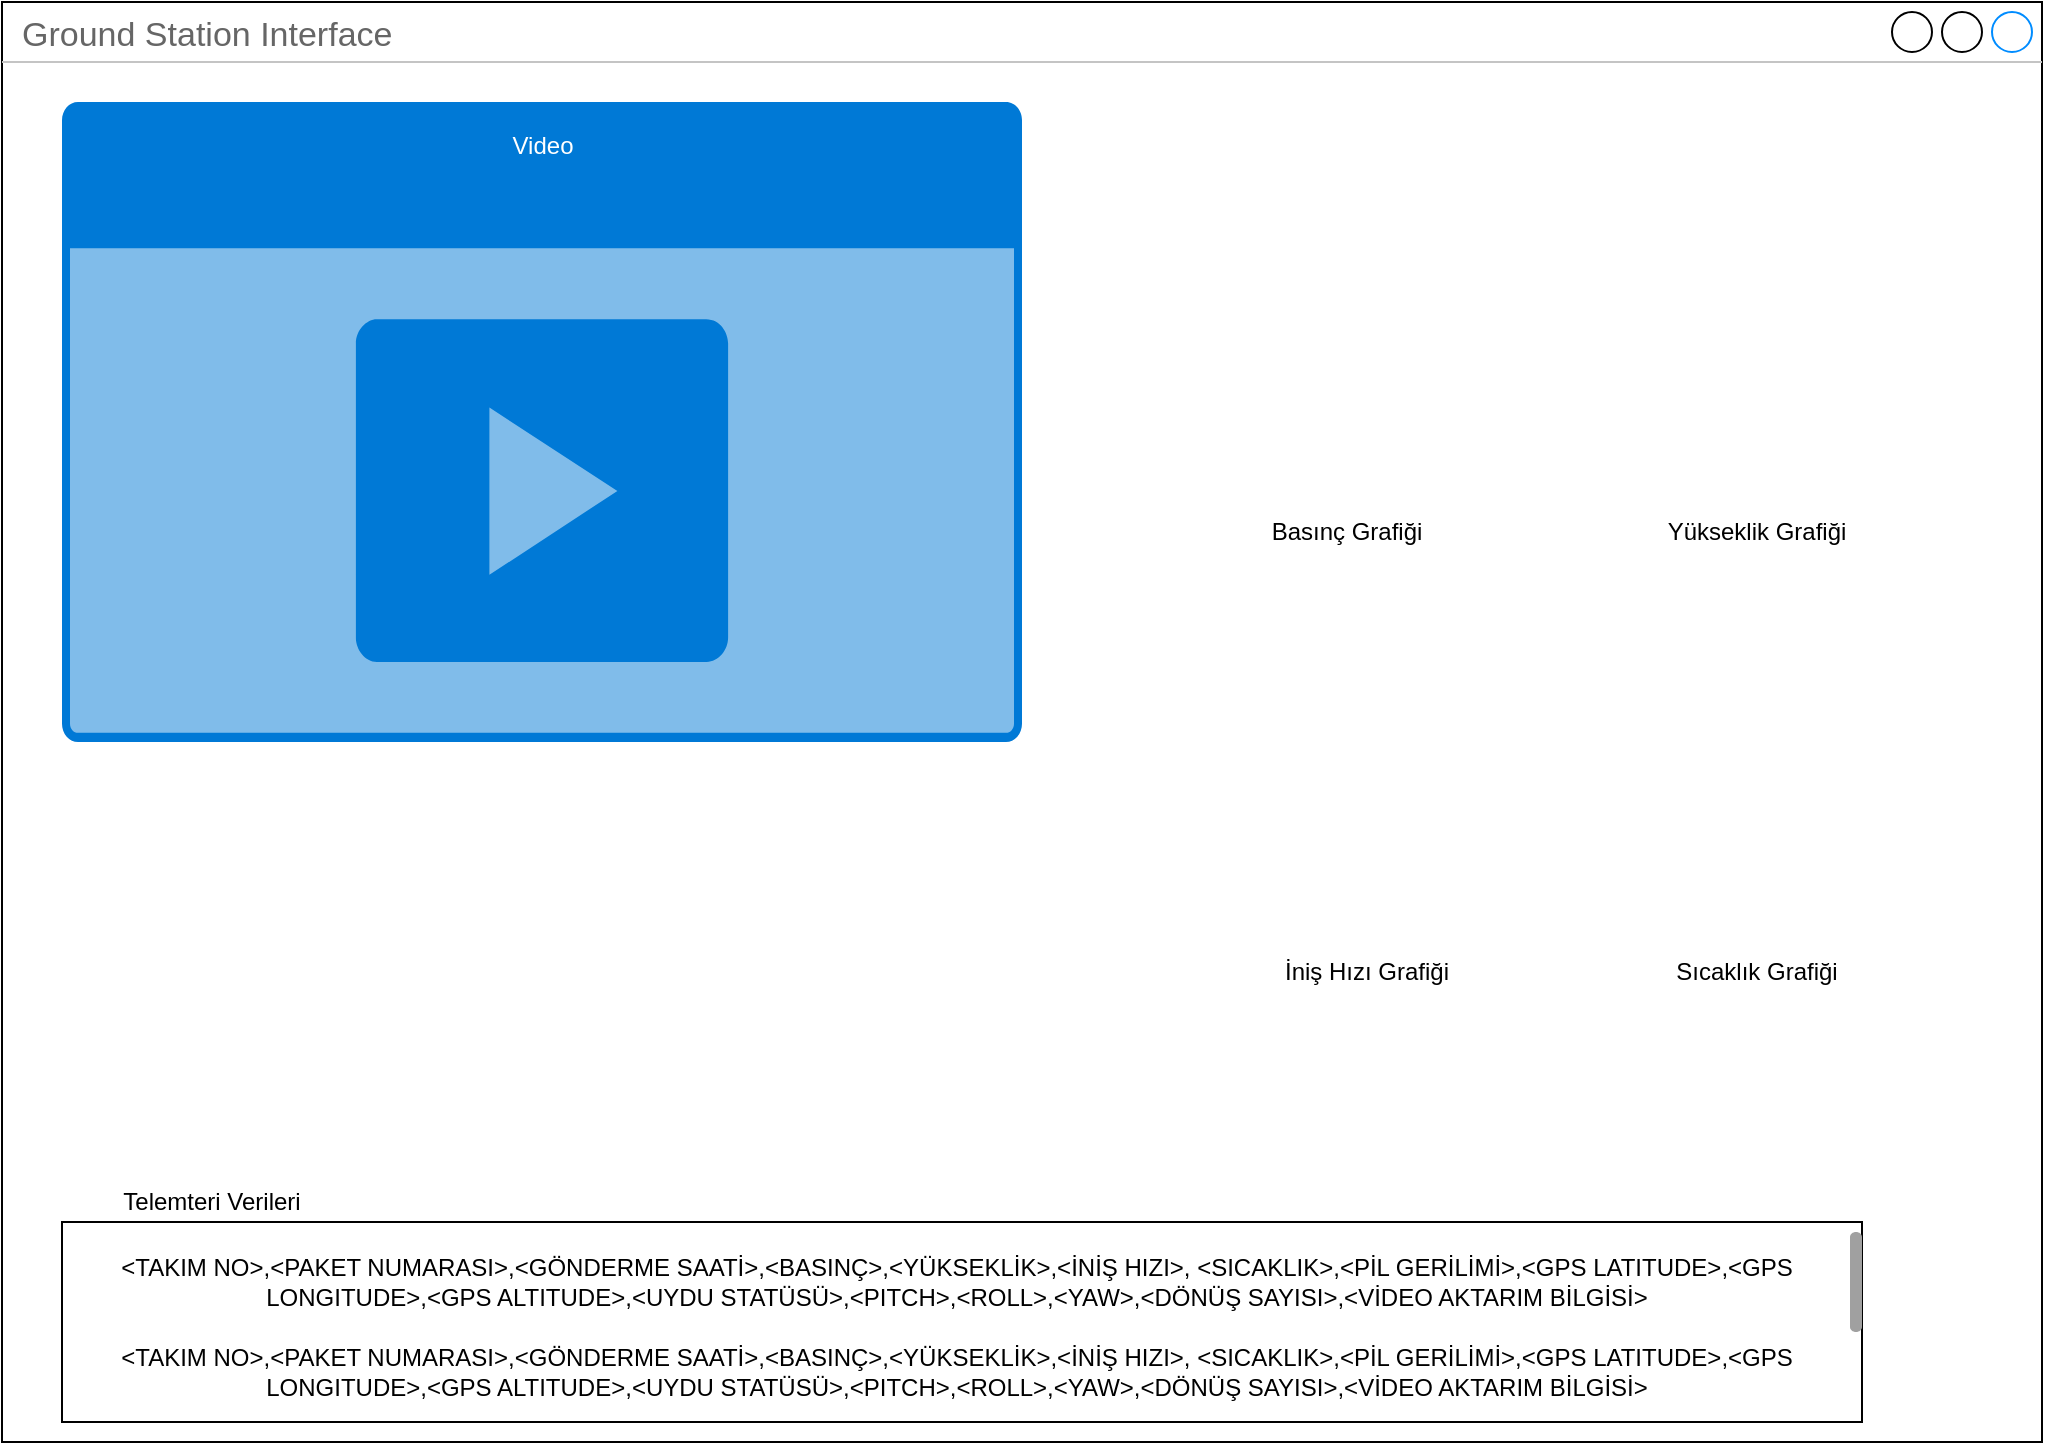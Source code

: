 <mxfile version="14.5.10" type="github">
  <diagram id="Jdpy7drhXA22xz2mAAPi" name="Page-1">
    <mxGraphModel dx="2253" dy="783" grid="1" gridSize="10" guides="1" tooltips="1" connect="1" arrows="1" fold="1" page="1" pageScale="1" pageWidth="827" pageHeight="1169" math="0" shadow="0">
      <root>
        <mxCell id="0" />
        <mxCell id="1" parent="0" />
        <mxCell id="rJ81UgAGEvQx7qFqxQZ4-26" value="Ground Station Interface" style="strokeWidth=1;shadow=0;dashed=0;align=center;html=1;shape=mxgraph.mockup.containers.window;align=left;verticalAlign=top;spacingLeft=8;strokeColor2=#008cff;strokeColor3=#c4c4c4;fontColor=#666666;mainText=;fontSize=17;labelBackgroundColor=none;fillColor=#ffffff;" vertex="1" parent="1">
          <mxGeometry x="-10" y="10" width="1020" height="720" as="geometry" />
        </mxCell>
        <mxCell id="rJ81UgAGEvQx7qFqxQZ4-41" value="" style="rounded=0;whiteSpace=wrap;html=1;fillColor=none;" vertex="1" parent="1">
          <mxGeometry x="20" y="620" width="900" height="100" as="geometry" />
        </mxCell>
        <mxCell id="rJ81UgAGEvQx7qFqxQZ4-28" value="" style="shape=image;html=1;verticalAlign=top;verticalLabelPosition=bottom;labelBackgroundColor=#ffffff;imageAspect=0;aspect=fixed;image=https://cdn0.iconfinder.com/data/icons/business-management-3-4/256/m-52-128.png;fillColor=#ffffff;" vertex="1" parent="1">
          <mxGeometry x="550" y="60" width="210" height="210" as="geometry" />
        </mxCell>
        <mxCell id="rJ81UgAGEvQx7qFqxQZ4-29" value="&lt;br&gt;Video" style="html=1;strokeColor=none;fillColor=#0079D6;labelPosition=center;verticalLabelPosition=middle;verticalAlign=top;align=center;fontSize=12;outlineConnect=0;spacingTop=-6;fontColor=#FFFFFF;shape=mxgraph.sitemap.video;" vertex="1" parent="1">
          <mxGeometry x="20" y="60" width="480" height="320" as="geometry" />
        </mxCell>
        <mxCell id="rJ81UgAGEvQx7qFqxQZ4-30" value="Basınç Grafiği" style="text;html=1;strokeColor=none;fillColor=none;align=center;verticalAlign=middle;whiteSpace=wrap;rounded=0;" vertex="1" parent="1">
          <mxGeometry x="610" y="270" width="105" height="10" as="geometry" />
        </mxCell>
        <mxCell id="rJ81UgAGEvQx7qFqxQZ4-31" value="" style="shape=image;html=1;verticalAlign=top;verticalLabelPosition=bottom;labelBackgroundColor=#ffffff;imageAspect=0;aspect=fixed;image=https://cdn0.iconfinder.com/data/icons/business-management-3-4/256/m-52-128.png;fillColor=#ffffff;" vertex="1" parent="1">
          <mxGeometry x="760" y="60" width="210" height="210" as="geometry" />
        </mxCell>
        <mxCell id="rJ81UgAGEvQx7qFqxQZ4-32" value="Yükseklik Grafiği" style="text;html=1;strokeColor=none;fillColor=none;align=center;verticalAlign=middle;whiteSpace=wrap;rounded=0;" vertex="1" parent="1">
          <mxGeometry x="815" y="270" width="105" height="10" as="geometry" />
        </mxCell>
        <mxCell id="rJ81UgAGEvQx7qFqxQZ4-33" value="" style="shape=image;html=1;verticalAlign=top;verticalLabelPosition=bottom;labelBackgroundColor=#ffffff;imageAspect=0;aspect=fixed;image=https://cdn0.iconfinder.com/data/icons/business-management-3-4/256/m-52-128.png;fillColor=#ffffff;" vertex="1" parent="1">
          <mxGeometry x="550" y="280" width="210" height="210" as="geometry" />
        </mxCell>
        <mxCell id="rJ81UgAGEvQx7qFqxQZ4-34" value="İniş Hızı Grafiği" style="text;html=1;strokeColor=none;fillColor=none;align=center;verticalAlign=middle;whiteSpace=wrap;rounded=0;" vertex="1" parent="1">
          <mxGeometry x="620" y="490" width="105" height="10" as="geometry" />
        </mxCell>
        <mxCell id="rJ81UgAGEvQx7qFqxQZ4-35" value="" style="shape=image;html=1;verticalAlign=top;verticalLabelPosition=bottom;labelBackgroundColor=#ffffff;imageAspect=0;aspect=fixed;image=https://cdn0.iconfinder.com/data/icons/business-management-3-4/256/m-52-128.png;fillColor=#ffffff;" vertex="1" parent="1">
          <mxGeometry x="765" y="285" width="205" height="205" as="geometry" />
        </mxCell>
        <mxCell id="rJ81UgAGEvQx7qFqxQZ4-36" value="Sıcaklık Grafiği" style="text;html=1;strokeColor=none;fillColor=none;align=center;verticalAlign=middle;whiteSpace=wrap;rounded=0;" vertex="1" parent="1">
          <mxGeometry x="815" y="490" width="105" height="10" as="geometry" />
        </mxCell>
        <mxCell id="rJ81UgAGEvQx7qFqxQZ4-40" value="" style="html=1;verticalLabelPosition=bottom;labelBackgroundColor=#ffffff;verticalAlign=top;shadow=0;dashed=0;strokeWidth=2;shape=mxgraph.ios7.misc.scroll_(vertical);fillColor=#a0a0a0;" vertex="1" parent="1">
          <mxGeometry x="914" y="625" width="6" height="50" as="geometry" />
        </mxCell>
        <mxCell id="rJ81UgAGEvQx7qFqxQZ4-44" value="&amp;lt;TAKIM NO&amp;gt;,&amp;lt;PAKET NUMARASI&amp;gt;,&amp;lt;GÖNDERME SAATİ&amp;gt;,&amp;lt;BASINÇ&amp;gt;,&amp;lt;YÜKSEKLİK&amp;gt;,&amp;lt;İNİŞ HIZI&amp;gt;, &amp;lt;SICAKLIK&amp;gt;,&amp;lt;PİL GERİLİMİ&amp;gt;,&amp;lt;GPS LATITUDE&amp;gt;,&amp;lt;GPS LONGITUDE&amp;gt;,&amp;lt;GPS ALTITUDE&amp;gt;,&amp;lt;UYDU STATÜSÜ&amp;gt;,&amp;lt;PITCH&amp;gt;,&amp;lt;ROLL&amp;gt;,&amp;lt;YAW&amp;gt;,&amp;lt;DÖNÜŞ SAYISI&amp;gt;,&amp;lt;VİDEO AKTARIM BİLGİSİ&amp;gt;" style="text;html=1;strokeColor=none;fillColor=none;align=center;verticalAlign=middle;whiteSpace=wrap;rounded=0;" vertex="1" parent="1">
          <mxGeometry x="30" y="630" width="875" height="40" as="geometry" />
        </mxCell>
        <mxCell id="rJ81UgAGEvQx7qFqxQZ4-45" value="&amp;lt;TAKIM NO&amp;gt;,&amp;lt;PAKET NUMARASI&amp;gt;,&amp;lt;GÖNDERME SAATİ&amp;gt;,&amp;lt;BASINÇ&amp;gt;,&amp;lt;YÜKSEKLİK&amp;gt;,&amp;lt;İNİŞ HIZI&amp;gt;, &amp;lt;SICAKLIK&amp;gt;,&amp;lt;PİL GERİLİMİ&amp;gt;,&amp;lt;GPS LATITUDE&amp;gt;,&amp;lt;GPS LONGITUDE&amp;gt;,&amp;lt;GPS ALTITUDE&amp;gt;,&amp;lt;UYDU STATÜSÜ&amp;gt;,&amp;lt;PITCH&amp;gt;,&amp;lt;ROLL&amp;gt;,&amp;lt;YAW&amp;gt;,&amp;lt;DÖNÜŞ SAYISI&amp;gt;,&amp;lt;VİDEO AKTARIM BİLGİSİ&amp;gt;" style="text;html=1;strokeColor=none;fillColor=none;align=center;verticalAlign=middle;whiteSpace=wrap;rounded=0;" vertex="1" parent="1">
          <mxGeometry x="30" y="670" width="875" height="50" as="geometry" />
        </mxCell>
        <mxCell id="rJ81UgAGEvQx7qFqxQZ4-46" value="Telemteri Verileri" style="text;html=1;strokeColor=none;fillColor=none;align=center;verticalAlign=middle;whiteSpace=wrap;rounded=0;" vertex="1" parent="1">
          <mxGeometry x="30" y="600" width="130" height="20" as="geometry" />
        </mxCell>
      </root>
    </mxGraphModel>
  </diagram>
</mxfile>
